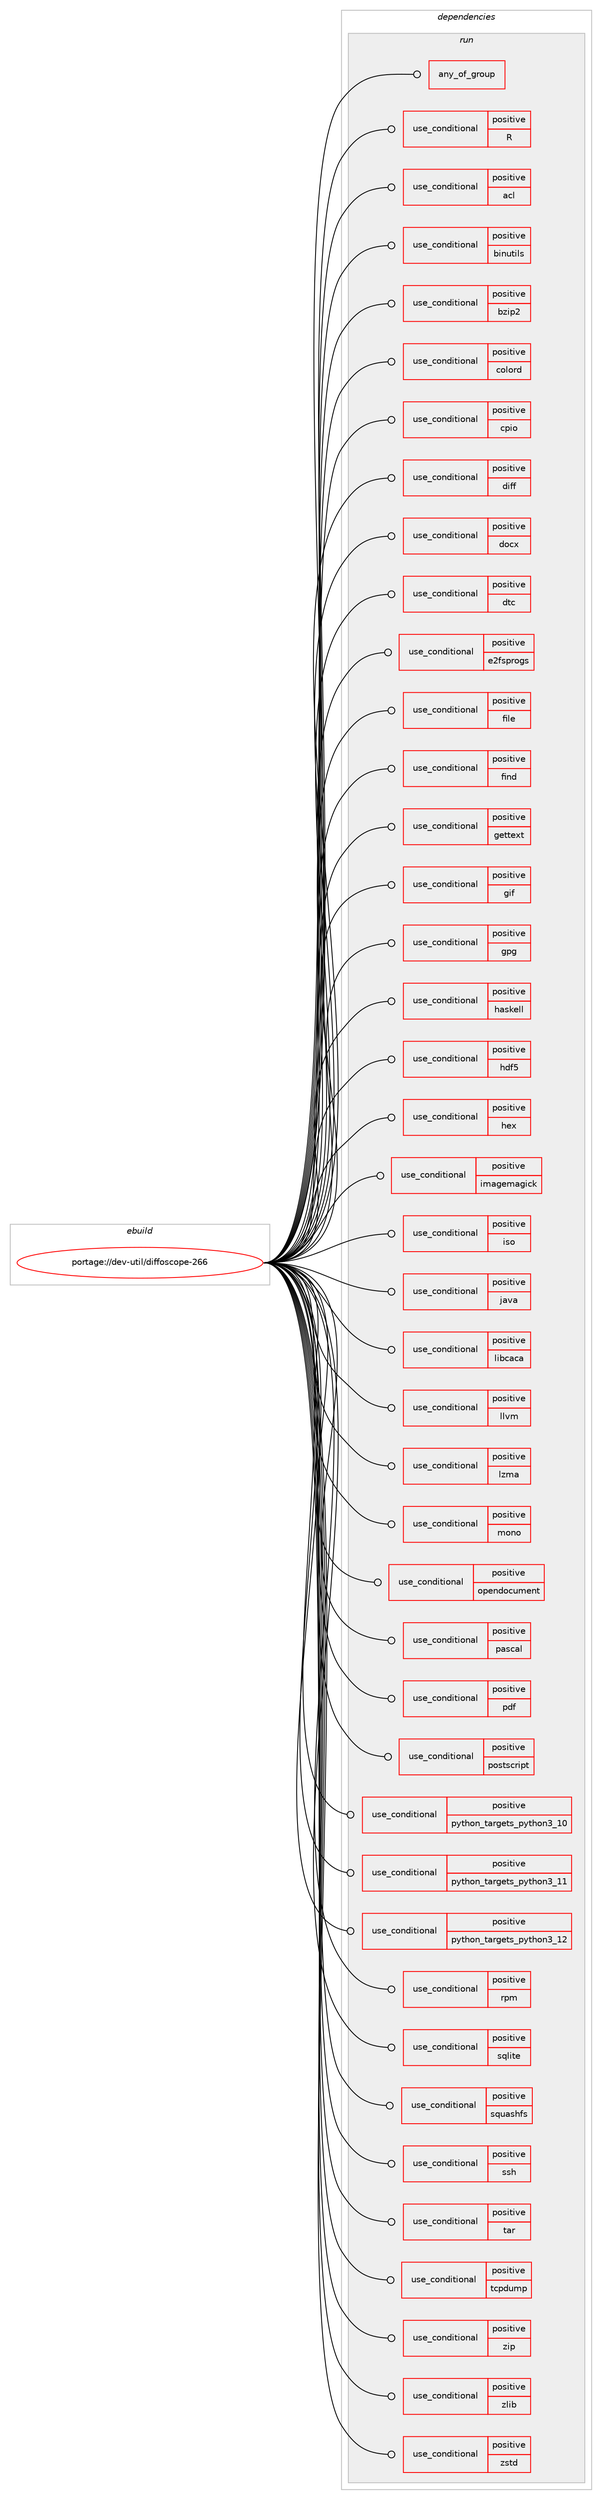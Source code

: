 digraph prolog {

# *************
# Graph options
# *************

newrank=true;
concentrate=true;
compound=true;
graph [rankdir=LR,fontname=Helvetica,fontsize=10,ranksep=1.5];#, ranksep=2.5, nodesep=0.2];
edge  [arrowhead=vee];
node  [fontname=Helvetica,fontsize=10];

# **********
# The ebuild
# **********

subgraph cluster_leftcol {
color=gray;
rank=same;
label=<<i>ebuild</i>>;
id [label="portage://dev-util/diffoscope-266", color=red, width=4, href="../dev-util/diffoscope-266.svg"];
}

# ****************
# The dependencies
# ****************

subgraph cluster_midcol {
color=gray;
label=<<i>dependencies</i>>;
subgraph cluster_compile {
fillcolor="#eeeeee";
style=filled;
label=<<i>compile</i>>;
}
subgraph cluster_compileandrun {
fillcolor="#eeeeee";
style=filled;
label=<<i>compile and run</i>>;
}
subgraph cluster_run {
fillcolor="#eeeeee";
style=filled;
label=<<i>run</i>>;
subgraph any1244 {
dependency109546 [label=<<TABLE BORDER="0" CELLBORDER="1" CELLSPACING="0" CELLPADDING="4"><TR><TD CELLPADDING="10">any_of_group</TD></TR></TABLE>>, shape=none, color=red];# *** BEGIN UNKNOWN DEPENDENCY TYPE (TODO) ***
# dependency109546 -> package_dependency(portage://dev-util/diffoscope-266,run,no,dev-python,python-magic,none,[,,],[],[use(optenable(python_targets_python3_10),negative),use(optenable(python_targets_python3_11),negative),use(optenable(python_targets_python3_12),negative)])
# *** END UNKNOWN DEPENDENCY TYPE (TODO) ***

# *** BEGIN UNKNOWN DEPENDENCY TYPE (TODO) ***
# dependency109546 -> package_dependency(portage://dev-util/diffoscope-266,run,no,sys-apps,file,none,[,,],[],[use(enable(python),none),use(optenable(python_targets_python3_10),negative),use(optenable(python_targets_python3_11),negative),use(optenable(python_targets_python3_12),negative)])
# *** END UNKNOWN DEPENDENCY TYPE (TODO) ***

}
id:e -> dependency109546:w [weight=20,style="solid",arrowhead="odot"];
subgraph cond58840 {
dependency109547 [label=<<TABLE BORDER="0" CELLBORDER="1" CELLSPACING="0" CELLPADDING="4"><TR><TD ROWSPAN="3" CELLPADDING="10">use_conditional</TD></TR><TR><TD>positive</TD></TR><TR><TD>R</TD></TR></TABLE>>, shape=none, color=red];
# *** BEGIN UNKNOWN DEPENDENCY TYPE (TODO) ***
# dependency109547 -> package_dependency(portage://dev-util/diffoscope-266,run,no,dev-lang,R,none,[,,],[],[])
# *** END UNKNOWN DEPENDENCY TYPE (TODO) ***

}
id:e -> dependency109547:w [weight=20,style="solid",arrowhead="odot"];
subgraph cond58841 {
dependency109548 [label=<<TABLE BORDER="0" CELLBORDER="1" CELLSPACING="0" CELLPADDING="4"><TR><TD ROWSPAN="3" CELLPADDING="10">use_conditional</TD></TR><TR><TD>positive</TD></TR><TR><TD>acl</TD></TR></TABLE>>, shape=none, color=red];
# *** BEGIN UNKNOWN DEPENDENCY TYPE (TODO) ***
# dependency109548 -> package_dependency(portage://dev-util/diffoscope-266,run,no,sys-apps,acl,none,[,,],[],[])
# *** END UNKNOWN DEPENDENCY TYPE (TODO) ***

}
id:e -> dependency109548:w [weight=20,style="solid",arrowhead="odot"];
subgraph cond58842 {
dependency109549 [label=<<TABLE BORDER="0" CELLBORDER="1" CELLSPACING="0" CELLPADDING="4"><TR><TD ROWSPAN="3" CELLPADDING="10">use_conditional</TD></TR><TR><TD>positive</TD></TR><TR><TD>binutils</TD></TR></TABLE>>, shape=none, color=red];
# *** BEGIN UNKNOWN DEPENDENCY TYPE (TODO) ***
# dependency109549 -> package_dependency(portage://dev-util/diffoscope-266,run,no,sys-devel,binutils,none,[,,],[],[])
# *** END UNKNOWN DEPENDENCY TYPE (TODO) ***

}
id:e -> dependency109549:w [weight=20,style="solid",arrowhead="odot"];
subgraph cond58843 {
dependency109550 [label=<<TABLE BORDER="0" CELLBORDER="1" CELLSPACING="0" CELLPADDING="4"><TR><TD ROWSPAN="3" CELLPADDING="10">use_conditional</TD></TR><TR><TD>positive</TD></TR><TR><TD>bzip2</TD></TR></TABLE>>, shape=none, color=red];
# *** BEGIN UNKNOWN DEPENDENCY TYPE (TODO) ***
# dependency109550 -> package_dependency(portage://dev-util/diffoscope-266,run,no,app-arch,bzip2,none,[,,],[],[])
# *** END UNKNOWN DEPENDENCY TYPE (TODO) ***

}
id:e -> dependency109550:w [weight=20,style="solid",arrowhead="odot"];
subgraph cond58844 {
dependency109551 [label=<<TABLE BORDER="0" CELLBORDER="1" CELLSPACING="0" CELLPADDING="4"><TR><TD ROWSPAN="3" CELLPADDING="10">use_conditional</TD></TR><TR><TD>positive</TD></TR><TR><TD>colord</TD></TR></TABLE>>, shape=none, color=red];
# *** BEGIN UNKNOWN DEPENDENCY TYPE (TODO) ***
# dependency109551 -> package_dependency(portage://dev-util/diffoscope-266,run,no,x11-misc,colord,none,[,,],[],[])
# *** END UNKNOWN DEPENDENCY TYPE (TODO) ***

}
id:e -> dependency109551:w [weight=20,style="solid",arrowhead="odot"];
subgraph cond58845 {
dependency109552 [label=<<TABLE BORDER="0" CELLBORDER="1" CELLSPACING="0" CELLPADDING="4"><TR><TD ROWSPAN="3" CELLPADDING="10">use_conditional</TD></TR><TR><TD>positive</TD></TR><TR><TD>cpio</TD></TR></TABLE>>, shape=none, color=red];
# *** BEGIN UNKNOWN DEPENDENCY TYPE (TODO) ***
# dependency109552 -> package_dependency(portage://dev-util/diffoscope-266,run,no,app-alternatives,cpio,none,[,,],[],[])
# *** END UNKNOWN DEPENDENCY TYPE (TODO) ***

}
id:e -> dependency109552:w [weight=20,style="solid",arrowhead="odot"];
subgraph cond58846 {
dependency109553 [label=<<TABLE BORDER="0" CELLBORDER="1" CELLSPACING="0" CELLPADDING="4"><TR><TD ROWSPAN="3" CELLPADDING="10">use_conditional</TD></TR><TR><TD>positive</TD></TR><TR><TD>diff</TD></TR></TABLE>>, shape=none, color=red];
# *** BEGIN UNKNOWN DEPENDENCY TYPE (TODO) ***
# dependency109553 -> package_dependency(portage://dev-util/diffoscope-266,run,no,sys-apps,diffutils,none,[,,],[],[])
# *** END UNKNOWN DEPENDENCY TYPE (TODO) ***

}
id:e -> dependency109553:w [weight=20,style="solid",arrowhead="odot"];
subgraph cond58847 {
dependency109554 [label=<<TABLE BORDER="0" CELLBORDER="1" CELLSPACING="0" CELLPADDING="4"><TR><TD ROWSPAN="3" CELLPADDING="10">use_conditional</TD></TR><TR><TD>positive</TD></TR><TR><TD>docx</TD></TR></TABLE>>, shape=none, color=red];
# *** BEGIN UNKNOWN DEPENDENCY TYPE (TODO) ***
# dependency109554 -> package_dependency(portage://dev-util/diffoscope-266,run,no,app-text,docx2txt,none,[,,],[],[])
# *** END UNKNOWN DEPENDENCY TYPE (TODO) ***

}
id:e -> dependency109554:w [weight=20,style="solid",arrowhead="odot"];
subgraph cond58848 {
dependency109555 [label=<<TABLE BORDER="0" CELLBORDER="1" CELLSPACING="0" CELLPADDING="4"><TR><TD ROWSPAN="3" CELLPADDING="10">use_conditional</TD></TR><TR><TD>positive</TD></TR><TR><TD>dtc</TD></TR></TABLE>>, shape=none, color=red];
# *** BEGIN UNKNOWN DEPENDENCY TYPE (TODO) ***
# dependency109555 -> package_dependency(portage://dev-util/diffoscope-266,run,no,sys-apps,dtc,none,[,,],[],[])
# *** END UNKNOWN DEPENDENCY TYPE (TODO) ***

}
id:e -> dependency109555:w [weight=20,style="solid",arrowhead="odot"];
subgraph cond58849 {
dependency109556 [label=<<TABLE BORDER="0" CELLBORDER="1" CELLSPACING="0" CELLPADDING="4"><TR><TD ROWSPAN="3" CELLPADDING="10">use_conditional</TD></TR><TR><TD>positive</TD></TR><TR><TD>e2fsprogs</TD></TR></TABLE>>, shape=none, color=red];
# *** BEGIN UNKNOWN DEPENDENCY TYPE (TODO) ***
# dependency109556 -> package_dependency(portage://dev-util/diffoscope-266,run,no,sys-fs,e2fsprogs,none,[,,],[],[])
# *** END UNKNOWN DEPENDENCY TYPE (TODO) ***

}
id:e -> dependency109556:w [weight=20,style="solid",arrowhead="odot"];
subgraph cond58850 {
dependency109557 [label=<<TABLE BORDER="0" CELLBORDER="1" CELLSPACING="0" CELLPADDING="4"><TR><TD ROWSPAN="3" CELLPADDING="10">use_conditional</TD></TR><TR><TD>positive</TD></TR><TR><TD>file</TD></TR></TABLE>>, shape=none, color=red];
# *** BEGIN UNKNOWN DEPENDENCY TYPE (TODO) ***
# dependency109557 -> package_dependency(portage://dev-util/diffoscope-266,run,no,sys-apps,file,none,[,,],[],[])
# *** END UNKNOWN DEPENDENCY TYPE (TODO) ***

}
id:e -> dependency109557:w [weight=20,style="solid",arrowhead="odot"];
subgraph cond58851 {
dependency109558 [label=<<TABLE BORDER="0" CELLBORDER="1" CELLSPACING="0" CELLPADDING="4"><TR><TD ROWSPAN="3" CELLPADDING="10">use_conditional</TD></TR><TR><TD>positive</TD></TR><TR><TD>find</TD></TR></TABLE>>, shape=none, color=red];
# *** BEGIN UNKNOWN DEPENDENCY TYPE (TODO) ***
# dependency109558 -> package_dependency(portage://dev-util/diffoscope-266,run,no,sys-apps,findutils,none,[,,],[],[])
# *** END UNKNOWN DEPENDENCY TYPE (TODO) ***

}
id:e -> dependency109558:w [weight=20,style="solid",arrowhead="odot"];
subgraph cond58852 {
dependency109559 [label=<<TABLE BORDER="0" CELLBORDER="1" CELLSPACING="0" CELLPADDING="4"><TR><TD ROWSPAN="3" CELLPADDING="10">use_conditional</TD></TR><TR><TD>positive</TD></TR><TR><TD>gettext</TD></TR></TABLE>>, shape=none, color=red];
# *** BEGIN UNKNOWN DEPENDENCY TYPE (TODO) ***
# dependency109559 -> package_dependency(portage://dev-util/diffoscope-266,run,no,sys-devel,gettext,none,[,,],[],[])
# *** END UNKNOWN DEPENDENCY TYPE (TODO) ***

}
id:e -> dependency109559:w [weight=20,style="solid",arrowhead="odot"];
subgraph cond58853 {
dependency109560 [label=<<TABLE BORDER="0" CELLBORDER="1" CELLSPACING="0" CELLPADDING="4"><TR><TD ROWSPAN="3" CELLPADDING="10">use_conditional</TD></TR><TR><TD>positive</TD></TR><TR><TD>gif</TD></TR></TABLE>>, shape=none, color=red];
# *** BEGIN UNKNOWN DEPENDENCY TYPE (TODO) ***
# dependency109560 -> package_dependency(portage://dev-util/diffoscope-266,run,no,media-libs,giflib,none,[,,],[],[])
# *** END UNKNOWN DEPENDENCY TYPE (TODO) ***

}
id:e -> dependency109560:w [weight=20,style="solid",arrowhead="odot"];
subgraph cond58854 {
dependency109561 [label=<<TABLE BORDER="0" CELLBORDER="1" CELLSPACING="0" CELLPADDING="4"><TR><TD ROWSPAN="3" CELLPADDING="10">use_conditional</TD></TR><TR><TD>positive</TD></TR><TR><TD>gpg</TD></TR></TABLE>>, shape=none, color=red];
# *** BEGIN UNKNOWN DEPENDENCY TYPE (TODO) ***
# dependency109561 -> package_dependency(portage://dev-util/diffoscope-266,run,no,app-crypt,gnupg,none,[,,],[],[])
# *** END UNKNOWN DEPENDENCY TYPE (TODO) ***

}
id:e -> dependency109561:w [weight=20,style="solid",arrowhead="odot"];
subgraph cond58855 {
dependency109562 [label=<<TABLE BORDER="0" CELLBORDER="1" CELLSPACING="0" CELLPADDING="4"><TR><TD ROWSPAN="3" CELLPADDING="10">use_conditional</TD></TR><TR><TD>positive</TD></TR><TR><TD>haskell</TD></TR></TABLE>>, shape=none, color=red];
# *** BEGIN UNKNOWN DEPENDENCY TYPE (TODO) ***
# dependency109562 -> package_dependency(portage://dev-util/diffoscope-266,run,no,dev-lang,ghc,none,[,,],[],[])
# *** END UNKNOWN DEPENDENCY TYPE (TODO) ***

}
id:e -> dependency109562:w [weight=20,style="solid",arrowhead="odot"];
subgraph cond58856 {
dependency109563 [label=<<TABLE BORDER="0" CELLBORDER="1" CELLSPACING="0" CELLPADDING="4"><TR><TD ROWSPAN="3" CELLPADDING="10">use_conditional</TD></TR><TR><TD>positive</TD></TR><TR><TD>hdf5</TD></TR></TABLE>>, shape=none, color=red];
# *** BEGIN UNKNOWN DEPENDENCY TYPE (TODO) ***
# dependency109563 -> package_dependency(portage://dev-util/diffoscope-266,run,no,sci-libs,hdf5,none,[,,],[],[])
# *** END UNKNOWN DEPENDENCY TYPE (TODO) ***

}
id:e -> dependency109563:w [weight=20,style="solid",arrowhead="odot"];
subgraph cond58857 {
dependency109564 [label=<<TABLE BORDER="0" CELLBORDER="1" CELLSPACING="0" CELLPADDING="4"><TR><TD ROWSPAN="3" CELLPADDING="10">use_conditional</TD></TR><TR><TD>positive</TD></TR><TR><TD>hex</TD></TR></TABLE>>, shape=none, color=red];
# *** BEGIN UNKNOWN DEPENDENCY TYPE (TODO) ***
# dependency109564 -> package_dependency(portage://dev-util/diffoscope-266,run,no,app-editors,vim-core,none,[,,],[],[])
# *** END UNKNOWN DEPENDENCY TYPE (TODO) ***

}
id:e -> dependency109564:w [weight=20,style="solid",arrowhead="odot"];
subgraph cond58858 {
dependency109565 [label=<<TABLE BORDER="0" CELLBORDER="1" CELLSPACING="0" CELLPADDING="4"><TR><TD ROWSPAN="3" CELLPADDING="10">use_conditional</TD></TR><TR><TD>positive</TD></TR><TR><TD>imagemagick</TD></TR></TABLE>>, shape=none, color=red];
# *** BEGIN UNKNOWN DEPENDENCY TYPE (TODO) ***
# dependency109565 -> package_dependency(portage://dev-util/diffoscope-266,run,no,media-gfx,imagemagick,none,[,,],[],[])
# *** END UNKNOWN DEPENDENCY TYPE (TODO) ***

}
id:e -> dependency109565:w [weight=20,style="solid",arrowhead="odot"];
subgraph cond58859 {
dependency109566 [label=<<TABLE BORDER="0" CELLBORDER="1" CELLSPACING="0" CELLPADDING="4"><TR><TD ROWSPAN="3" CELLPADDING="10">use_conditional</TD></TR><TR><TD>positive</TD></TR><TR><TD>iso</TD></TR></TABLE>>, shape=none, color=red];
# *** BEGIN UNKNOWN DEPENDENCY TYPE (TODO) ***
# dependency109566 -> package_dependency(portage://dev-util/diffoscope-266,run,no,app-cdr,cdrtools,none,[,,],[],[])
# *** END UNKNOWN DEPENDENCY TYPE (TODO) ***

}
id:e -> dependency109566:w [weight=20,style="solid",arrowhead="odot"];
subgraph cond58860 {
dependency109567 [label=<<TABLE BORDER="0" CELLBORDER="1" CELLSPACING="0" CELLPADDING="4"><TR><TD ROWSPAN="3" CELLPADDING="10">use_conditional</TD></TR><TR><TD>positive</TD></TR><TR><TD>java</TD></TR></TABLE>>, shape=none, color=red];
# *** BEGIN UNKNOWN DEPENDENCY TYPE (TODO) ***
# dependency109567 -> package_dependency(portage://dev-util/diffoscope-266,run,no,virtual,jdk,none,[,,],[],[])
# *** END UNKNOWN DEPENDENCY TYPE (TODO) ***

}
id:e -> dependency109567:w [weight=20,style="solid",arrowhead="odot"];
subgraph cond58861 {
dependency109568 [label=<<TABLE BORDER="0" CELLBORDER="1" CELLSPACING="0" CELLPADDING="4"><TR><TD ROWSPAN="3" CELLPADDING="10">use_conditional</TD></TR><TR><TD>positive</TD></TR><TR><TD>libcaca</TD></TR></TABLE>>, shape=none, color=red];
# *** BEGIN UNKNOWN DEPENDENCY TYPE (TODO) ***
# dependency109568 -> package_dependency(portage://dev-util/diffoscope-266,run,no,media-libs,libcaca,none,[,,],[],[])
# *** END UNKNOWN DEPENDENCY TYPE (TODO) ***

}
id:e -> dependency109568:w [weight=20,style="solid",arrowhead="odot"];
subgraph cond58862 {
dependency109569 [label=<<TABLE BORDER="0" CELLBORDER="1" CELLSPACING="0" CELLPADDING="4"><TR><TD ROWSPAN="3" CELLPADDING="10">use_conditional</TD></TR><TR><TD>positive</TD></TR><TR><TD>llvm</TD></TR></TABLE>>, shape=none, color=red];
# *** BEGIN UNKNOWN DEPENDENCY TYPE (TODO) ***
# dependency109569 -> package_dependency(portage://dev-util/diffoscope-266,run,no,sys-devel,llvm,none,[,,],[],[])
# *** END UNKNOWN DEPENDENCY TYPE (TODO) ***

}
id:e -> dependency109569:w [weight=20,style="solid",arrowhead="odot"];
subgraph cond58863 {
dependency109570 [label=<<TABLE BORDER="0" CELLBORDER="1" CELLSPACING="0" CELLPADDING="4"><TR><TD ROWSPAN="3" CELLPADDING="10">use_conditional</TD></TR><TR><TD>positive</TD></TR><TR><TD>lzma</TD></TR></TABLE>>, shape=none, color=red];
# *** BEGIN UNKNOWN DEPENDENCY TYPE (TODO) ***
# dependency109570 -> package_dependency(portage://dev-util/diffoscope-266,run,no,app-arch,xz-utils,none,[,,],[],[])
# *** END UNKNOWN DEPENDENCY TYPE (TODO) ***

}
id:e -> dependency109570:w [weight=20,style="solid",arrowhead="odot"];
subgraph cond58864 {
dependency109571 [label=<<TABLE BORDER="0" CELLBORDER="1" CELLSPACING="0" CELLPADDING="4"><TR><TD ROWSPAN="3" CELLPADDING="10">use_conditional</TD></TR><TR><TD>positive</TD></TR><TR><TD>mono</TD></TR></TABLE>>, shape=none, color=red];
# *** BEGIN UNKNOWN DEPENDENCY TYPE (TODO) ***
# dependency109571 -> package_dependency(portage://dev-util/diffoscope-266,run,no,dev-lang,mono,none,[,,],[],[])
# *** END UNKNOWN DEPENDENCY TYPE (TODO) ***

}
id:e -> dependency109571:w [weight=20,style="solid",arrowhead="odot"];
subgraph cond58865 {
dependency109572 [label=<<TABLE BORDER="0" CELLBORDER="1" CELLSPACING="0" CELLPADDING="4"><TR><TD ROWSPAN="3" CELLPADDING="10">use_conditional</TD></TR><TR><TD>positive</TD></TR><TR><TD>opendocument</TD></TR></TABLE>>, shape=none, color=red];
# *** BEGIN UNKNOWN DEPENDENCY TYPE (TODO) ***
# dependency109572 -> package_dependency(portage://dev-util/diffoscope-266,run,no,app-text,odt2txt,none,[,,],[],[])
# *** END UNKNOWN DEPENDENCY TYPE (TODO) ***

}
id:e -> dependency109572:w [weight=20,style="solid",arrowhead="odot"];
subgraph cond58866 {
dependency109573 [label=<<TABLE BORDER="0" CELLBORDER="1" CELLSPACING="0" CELLPADDING="4"><TR><TD ROWSPAN="3" CELLPADDING="10">use_conditional</TD></TR><TR><TD>positive</TD></TR><TR><TD>pascal</TD></TR></TABLE>>, shape=none, color=red];
# *** BEGIN UNKNOWN DEPENDENCY TYPE (TODO) ***
# dependency109573 -> package_dependency(portage://dev-util/diffoscope-266,run,no,dev-lang,fpc,none,[,,],[],[])
# *** END UNKNOWN DEPENDENCY TYPE (TODO) ***

}
id:e -> dependency109573:w [weight=20,style="solid",arrowhead="odot"];
subgraph cond58867 {
dependency109574 [label=<<TABLE BORDER="0" CELLBORDER="1" CELLSPACING="0" CELLPADDING="4"><TR><TD ROWSPAN="3" CELLPADDING="10">use_conditional</TD></TR><TR><TD>positive</TD></TR><TR><TD>pdf</TD></TR></TABLE>>, shape=none, color=red];
# *** BEGIN UNKNOWN DEPENDENCY TYPE (TODO) ***
# dependency109574 -> package_dependency(portage://dev-util/diffoscope-266,run,no,app-text,pdftk,none,[,,],[],[])
# *** END UNKNOWN DEPENDENCY TYPE (TODO) ***

# *** BEGIN UNKNOWN DEPENDENCY TYPE (TODO) ***
# dependency109574 -> package_dependency(portage://dev-util/diffoscope-266,run,no,app-text,poppler,none,[,,],[],[])
# *** END UNKNOWN DEPENDENCY TYPE (TODO) ***

# *** BEGIN UNKNOWN DEPENDENCY TYPE (TODO) ***
# dependency109574 -> package_dependency(portage://dev-util/diffoscope-266,run,no,dev-python,pypdf,none,[,,],[],[use(optenable(python_targets_python3_10),negative),use(optenable(python_targets_python3_11),negative),use(optenable(python_targets_python3_12),negative)])
# *** END UNKNOWN DEPENDENCY TYPE (TODO) ***

}
id:e -> dependency109574:w [weight=20,style="solid",arrowhead="odot"];
subgraph cond58868 {
dependency109575 [label=<<TABLE BORDER="0" CELLBORDER="1" CELLSPACING="0" CELLPADDING="4"><TR><TD ROWSPAN="3" CELLPADDING="10">use_conditional</TD></TR><TR><TD>positive</TD></TR><TR><TD>postscript</TD></TR></TABLE>>, shape=none, color=red];
# *** BEGIN UNKNOWN DEPENDENCY TYPE (TODO) ***
# dependency109575 -> package_dependency(portage://dev-util/diffoscope-266,run,no,app-text,ghostscript-gpl,none,[,,],[],[])
# *** END UNKNOWN DEPENDENCY TYPE (TODO) ***

}
id:e -> dependency109575:w [weight=20,style="solid",arrowhead="odot"];
subgraph cond58869 {
dependency109576 [label=<<TABLE BORDER="0" CELLBORDER="1" CELLSPACING="0" CELLPADDING="4"><TR><TD ROWSPAN="3" CELLPADDING="10">use_conditional</TD></TR><TR><TD>positive</TD></TR><TR><TD>python_targets_python3_10</TD></TR></TABLE>>, shape=none, color=red];
# *** BEGIN UNKNOWN DEPENDENCY TYPE (TODO) ***
# dependency109576 -> package_dependency(portage://dev-util/diffoscope-266,run,no,dev-lang,python,none,[,,],[slot(3.10)],[use(enable(ncurses),none)])
# *** END UNKNOWN DEPENDENCY TYPE (TODO) ***

}
id:e -> dependency109576:w [weight=20,style="solid",arrowhead="odot"];
subgraph cond58870 {
dependency109577 [label=<<TABLE BORDER="0" CELLBORDER="1" CELLSPACING="0" CELLPADDING="4"><TR><TD ROWSPAN="3" CELLPADDING="10">use_conditional</TD></TR><TR><TD>positive</TD></TR><TR><TD>python_targets_python3_11</TD></TR></TABLE>>, shape=none, color=red];
# *** BEGIN UNKNOWN DEPENDENCY TYPE (TODO) ***
# dependency109577 -> package_dependency(portage://dev-util/diffoscope-266,run,no,dev-lang,python,none,[,,],[slot(3.11)],[use(enable(ncurses),none)])
# *** END UNKNOWN DEPENDENCY TYPE (TODO) ***

}
id:e -> dependency109577:w [weight=20,style="solid",arrowhead="odot"];
subgraph cond58871 {
dependency109578 [label=<<TABLE BORDER="0" CELLBORDER="1" CELLSPACING="0" CELLPADDING="4"><TR><TD ROWSPAN="3" CELLPADDING="10">use_conditional</TD></TR><TR><TD>positive</TD></TR><TR><TD>python_targets_python3_12</TD></TR></TABLE>>, shape=none, color=red];
# *** BEGIN UNKNOWN DEPENDENCY TYPE (TODO) ***
# dependency109578 -> package_dependency(portage://dev-util/diffoscope-266,run,no,dev-lang,python,none,[,,],[slot(3.12)],[use(enable(ncurses),none)])
# *** END UNKNOWN DEPENDENCY TYPE (TODO) ***

}
id:e -> dependency109578:w [weight=20,style="solid",arrowhead="odot"];
subgraph cond58872 {
dependency109579 [label=<<TABLE BORDER="0" CELLBORDER="1" CELLSPACING="0" CELLPADDING="4"><TR><TD ROWSPAN="3" CELLPADDING="10">use_conditional</TD></TR><TR><TD>positive</TD></TR><TR><TD>rpm</TD></TR></TABLE>>, shape=none, color=red];
# *** BEGIN UNKNOWN DEPENDENCY TYPE (TODO) ***
# dependency109579 -> package_dependency(portage://dev-util/diffoscope-266,run,no,app-arch,rpm,none,[,,],[],[])
# *** END UNKNOWN DEPENDENCY TYPE (TODO) ***

}
id:e -> dependency109579:w [weight=20,style="solid",arrowhead="odot"];
subgraph cond58873 {
dependency109580 [label=<<TABLE BORDER="0" CELLBORDER="1" CELLSPACING="0" CELLPADDING="4"><TR><TD ROWSPAN="3" CELLPADDING="10">use_conditional</TD></TR><TR><TD>positive</TD></TR><TR><TD>sqlite</TD></TR></TABLE>>, shape=none, color=red];
# *** BEGIN UNKNOWN DEPENDENCY TYPE (TODO) ***
# dependency109580 -> package_dependency(portage://dev-util/diffoscope-266,run,no,dev-db,sqlite,none,[,,],[slot(3)],[])
# *** END UNKNOWN DEPENDENCY TYPE (TODO) ***

}
id:e -> dependency109580:w [weight=20,style="solid",arrowhead="odot"];
subgraph cond58874 {
dependency109581 [label=<<TABLE BORDER="0" CELLBORDER="1" CELLSPACING="0" CELLPADDING="4"><TR><TD ROWSPAN="3" CELLPADDING="10">use_conditional</TD></TR><TR><TD>positive</TD></TR><TR><TD>squashfs</TD></TR></TABLE>>, shape=none, color=red];
# *** BEGIN UNKNOWN DEPENDENCY TYPE (TODO) ***
# dependency109581 -> package_dependency(portage://dev-util/diffoscope-266,run,no,sys-fs,squashfs-tools,none,[,,],[],[])
# *** END UNKNOWN DEPENDENCY TYPE (TODO) ***

}
id:e -> dependency109581:w [weight=20,style="solid",arrowhead="odot"];
subgraph cond58875 {
dependency109582 [label=<<TABLE BORDER="0" CELLBORDER="1" CELLSPACING="0" CELLPADDING="4"><TR><TD ROWSPAN="3" CELLPADDING="10">use_conditional</TD></TR><TR><TD>positive</TD></TR><TR><TD>ssh</TD></TR></TABLE>>, shape=none, color=red];
# *** BEGIN UNKNOWN DEPENDENCY TYPE (TODO) ***
# dependency109582 -> package_dependency(portage://dev-util/diffoscope-266,run,no,virtual,openssh,none,[,,],[],[])
# *** END UNKNOWN DEPENDENCY TYPE (TODO) ***

}
id:e -> dependency109582:w [weight=20,style="solid",arrowhead="odot"];
subgraph cond58876 {
dependency109583 [label=<<TABLE BORDER="0" CELLBORDER="1" CELLSPACING="0" CELLPADDING="4"><TR><TD ROWSPAN="3" CELLPADDING="10">use_conditional</TD></TR><TR><TD>positive</TD></TR><TR><TD>tar</TD></TR></TABLE>>, shape=none, color=red];
# *** BEGIN UNKNOWN DEPENDENCY TYPE (TODO) ***
# dependency109583 -> package_dependency(portage://dev-util/diffoscope-266,run,no,app-arch,tar,none,[,,],[],[])
# *** END UNKNOWN DEPENDENCY TYPE (TODO) ***

}
id:e -> dependency109583:w [weight=20,style="solid",arrowhead="odot"];
subgraph cond58877 {
dependency109584 [label=<<TABLE BORDER="0" CELLBORDER="1" CELLSPACING="0" CELLPADDING="4"><TR><TD ROWSPAN="3" CELLPADDING="10">use_conditional</TD></TR><TR><TD>positive</TD></TR><TR><TD>tcpdump</TD></TR></TABLE>>, shape=none, color=red];
# *** BEGIN UNKNOWN DEPENDENCY TYPE (TODO) ***
# dependency109584 -> package_dependency(portage://dev-util/diffoscope-266,run,no,net-analyzer,tcpdump,none,[,,],[],[])
# *** END UNKNOWN DEPENDENCY TYPE (TODO) ***

}
id:e -> dependency109584:w [weight=20,style="solid",arrowhead="odot"];
subgraph cond58878 {
dependency109585 [label=<<TABLE BORDER="0" CELLBORDER="1" CELLSPACING="0" CELLPADDING="4"><TR><TD ROWSPAN="3" CELLPADDING="10">use_conditional</TD></TR><TR><TD>positive</TD></TR><TR><TD>zip</TD></TR></TABLE>>, shape=none, color=red];
# *** BEGIN UNKNOWN DEPENDENCY TYPE (TODO) ***
# dependency109585 -> package_dependency(portage://dev-util/diffoscope-266,run,no,app-arch,unzip,none,[,,],[],[])
# *** END UNKNOWN DEPENDENCY TYPE (TODO) ***

}
id:e -> dependency109585:w [weight=20,style="solid",arrowhead="odot"];
subgraph cond58879 {
dependency109586 [label=<<TABLE BORDER="0" CELLBORDER="1" CELLSPACING="0" CELLPADDING="4"><TR><TD ROWSPAN="3" CELLPADDING="10">use_conditional</TD></TR><TR><TD>positive</TD></TR><TR><TD>zlib</TD></TR></TABLE>>, shape=none, color=red];
# *** BEGIN UNKNOWN DEPENDENCY TYPE (TODO) ***
# dependency109586 -> package_dependency(portage://dev-util/diffoscope-266,run,no,app-arch,gzip,none,[,,],[],[])
# *** END UNKNOWN DEPENDENCY TYPE (TODO) ***

}
id:e -> dependency109586:w [weight=20,style="solid",arrowhead="odot"];
subgraph cond58880 {
dependency109587 [label=<<TABLE BORDER="0" CELLBORDER="1" CELLSPACING="0" CELLPADDING="4"><TR><TD ROWSPAN="3" CELLPADDING="10">use_conditional</TD></TR><TR><TD>positive</TD></TR><TR><TD>zstd</TD></TR></TABLE>>, shape=none, color=red];
# *** BEGIN UNKNOWN DEPENDENCY TYPE (TODO) ***
# dependency109587 -> package_dependency(portage://dev-util/diffoscope-266,run,no,app-arch,zstd,none,[,,],[],[])
# *** END UNKNOWN DEPENDENCY TYPE (TODO) ***

}
id:e -> dependency109587:w [weight=20,style="solid",arrowhead="odot"];
# *** BEGIN UNKNOWN DEPENDENCY TYPE (TODO) ***
# id -> package_dependency(portage://dev-util/diffoscope-266,run,no,dev-python,distro,none,[,,],[],[use(optenable(python_targets_python3_10),negative),use(optenable(python_targets_python3_11),negative),use(optenable(python_targets_python3_12),negative)])
# *** END UNKNOWN DEPENDENCY TYPE (TODO) ***

# *** BEGIN UNKNOWN DEPENDENCY TYPE (TODO) ***
# id -> package_dependency(portage://dev-util/diffoscope-266,run,no,dev-python,libarchive-c,none,[,,],[],[use(optenable(python_targets_python3_10),negative),use(optenable(python_targets_python3_11),negative),use(optenable(python_targets_python3_12),negative)])
# *** END UNKNOWN DEPENDENCY TYPE (TODO) ***

# *** BEGIN UNKNOWN DEPENDENCY TYPE (TODO) ***
# id -> package_dependency(portage://dev-util/diffoscope-266,run,no,dev-python,tlsh,none,[,,],[],[use(optenable(python_targets_python3_10),negative),use(optenable(python_targets_python3_11),negative),use(optenable(python_targets_python3_12),negative)])
# *** END UNKNOWN DEPENDENCY TYPE (TODO) ***

}
}

# **************
# The candidates
# **************

subgraph cluster_choices {
rank=same;
color=gray;
label=<<i>candidates</i>>;

}

}
